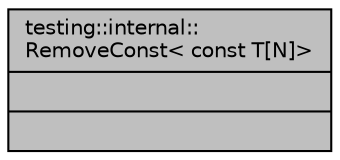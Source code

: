 digraph "testing::internal::RemoveConst&lt; const T[N]&gt;"
{
 // LATEX_PDF_SIZE
  edge [fontname="Helvetica",fontsize="10",labelfontname="Helvetica",labelfontsize="10"];
  node [fontname="Helvetica",fontsize="10",shape=record];
  Node1 [label="{testing::internal::\lRemoveConst\< const T[N]\>\n||}",height=0.2,width=0.4,color="black", fillcolor="grey75", style="filled", fontcolor="black",tooltip=" "];
}
